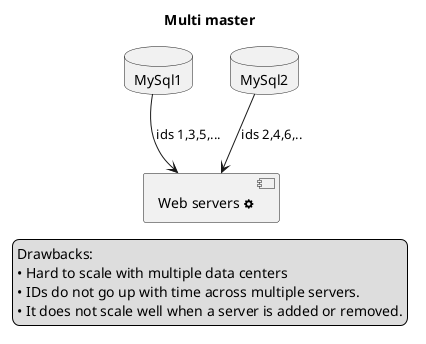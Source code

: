 @startuml
'https://plantuml.com/component-diagram

title "Multi master"

database "MySql1"
database "MySql2"
[Web servers <&cog>] as web_server

[MySql1] --> web_server: ids 1,3,5,...
[MySql2] --> web_server: ids 2,4,6,..

legend
Drawbacks:
• Hard to scale with multiple data centers
• IDs do not go up with time across multiple servers.
• It does not scale well when a server is added or removed.
end legend
@enduml